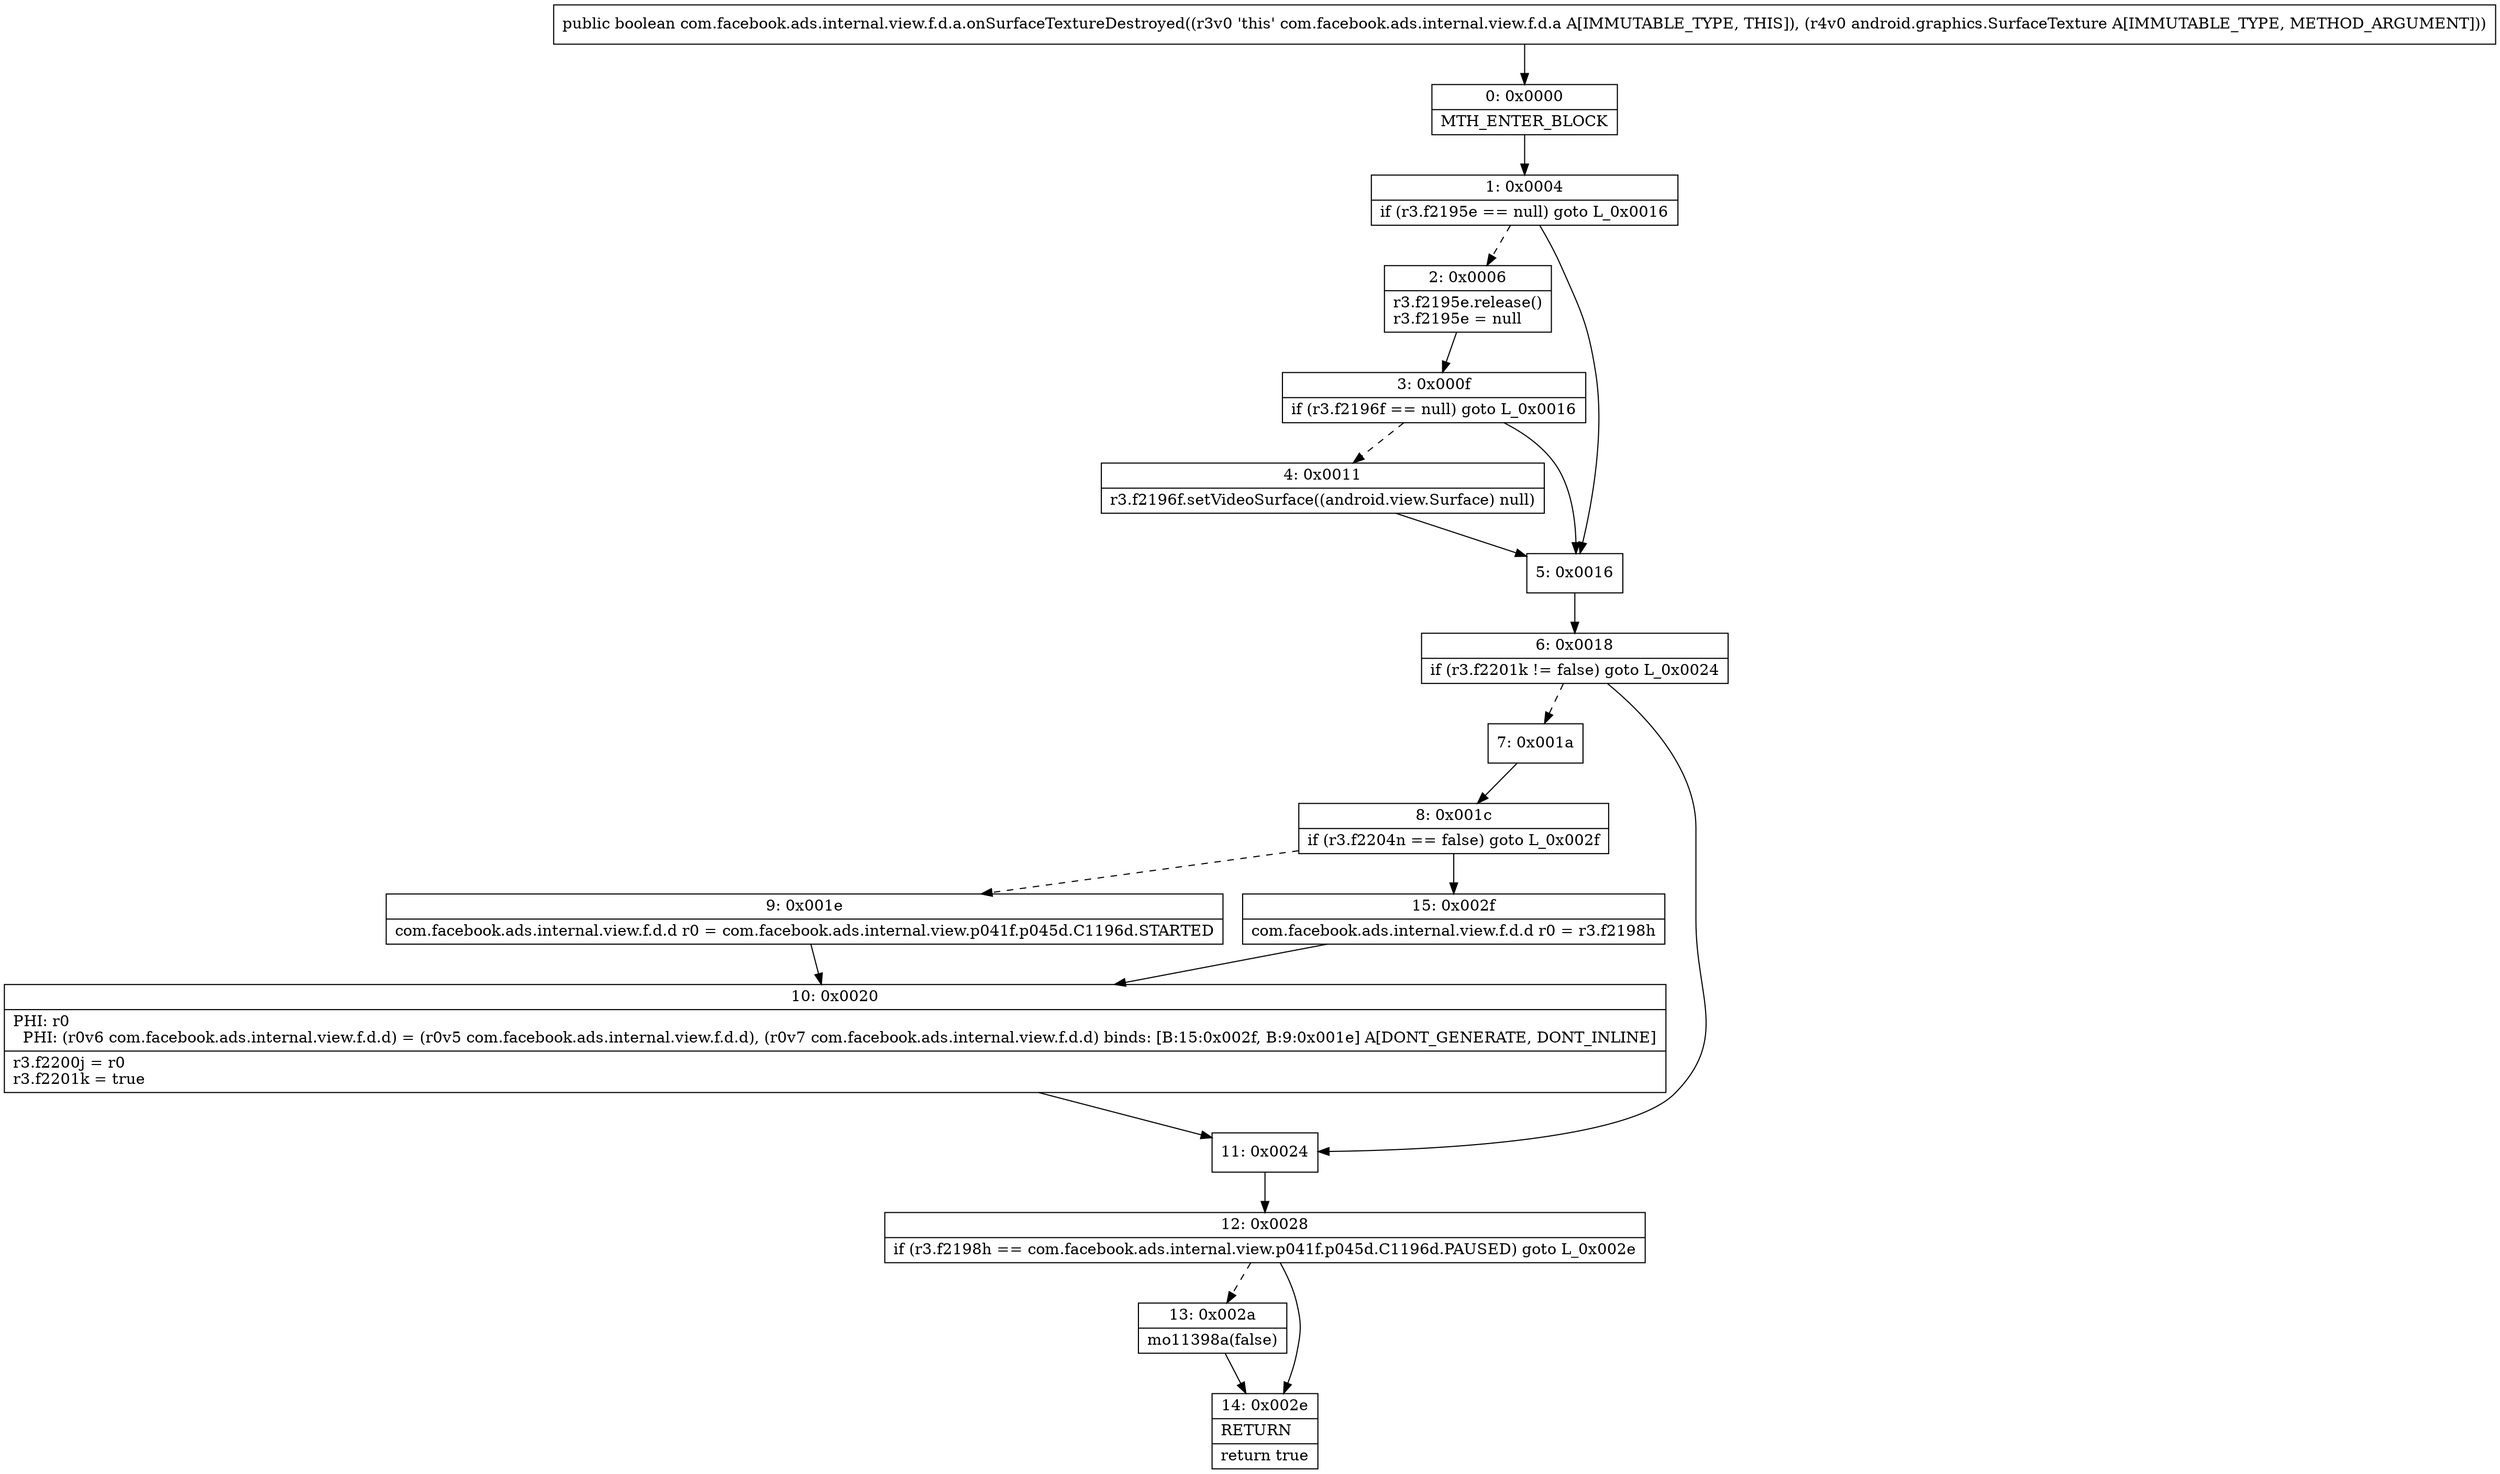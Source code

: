 digraph "CFG forcom.facebook.ads.internal.view.f.d.a.onSurfaceTextureDestroyed(Landroid\/graphics\/SurfaceTexture;)Z" {
Node_0 [shape=record,label="{0\:\ 0x0000|MTH_ENTER_BLOCK\l}"];
Node_1 [shape=record,label="{1\:\ 0x0004|if (r3.f2195e == null) goto L_0x0016\l}"];
Node_2 [shape=record,label="{2\:\ 0x0006|r3.f2195e.release()\lr3.f2195e = null\l}"];
Node_3 [shape=record,label="{3\:\ 0x000f|if (r3.f2196f == null) goto L_0x0016\l}"];
Node_4 [shape=record,label="{4\:\ 0x0011|r3.f2196f.setVideoSurface((android.view.Surface) null)\l}"];
Node_5 [shape=record,label="{5\:\ 0x0016}"];
Node_6 [shape=record,label="{6\:\ 0x0018|if (r3.f2201k != false) goto L_0x0024\l}"];
Node_7 [shape=record,label="{7\:\ 0x001a}"];
Node_8 [shape=record,label="{8\:\ 0x001c|if (r3.f2204n == false) goto L_0x002f\l}"];
Node_9 [shape=record,label="{9\:\ 0x001e|com.facebook.ads.internal.view.f.d.d r0 = com.facebook.ads.internal.view.p041f.p045d.C1196d.STARTED\l}"];
Node_10 [shape=record,label="{10\:\ 0x0020|PHI: r0 \l  PHI: (r0v6 com.facebook.ads.internal.view.f.d.d) = (r0v5 com.facebook.ads.internal.view.f.d.d), (r0v7 com.facebook.ads.internal.view.f.d.d) binds: [B:15:0x002f, B:9:0x001e] A[DONT_GENERATE, DONT_INLINE]\l|r3.f2200j = r0\lr3.f2201k = true\l}"];
Node_11 [shape=record,label="{11\:\ 0x0024}"];
Node_12 [shape=record,label="{12\:\ 0x0028|if (r3.f2198h == com.facebook.ads.internal.view.p041f.p045d.C1196d.PAUSED) goto L_0x002e\l}"];
Node_13 [shape=record,label="{13\:\ 0x002a|mo11398a(false)\l}"];
Node_14 [shape=record,label="{14\:\ 0x002e|RETURN\l|return true\l}"];
Node_15 [shape=record,label="{15\:\ 0x002f|com.facebook.ads.internal.view.f.d.d r0 = r3.f2198h\l}"];
MethodNode[shape=record,label="{public boolean com.facebook.ads.internal.view.f.d.a.onSurfaceTextureDestroyed((r3v0 'this' com.facebook.ads.internal.view.f.d.a A[IMMUTABLE_TYPE, THIS]), (r4v0 android.graphics.SurfaceTexture A[IMMUTABLE_TYPE, METHOD_ARGUMENT])) }"];
MethodNode -> Node_0;
Node_0 -> Node_1;
Node_1 -> Node_2[style=dashed];
Node_1 -> Node_5;
Node_2 -> Node_3;
Node_3 -> Node_4[style=dashed];
Node_3 -> Node_5;
Node_4 -> Node_5;
Node_5 -> Node_6;
Node_6 -> Node_7[style=dashed];
Node_6 -> Node_11;
Node_7 -> Node_8;
Node_8 -> Node_9[style=dashed];
Node_8 -> Node_15;
Node_9 -> Node_10;
Node_10 -> Node_11;
Node_11 -> Node_12;
Node_12 -> Node_13[style=dashed];
Node_12 -> Node_14;
Node_13 -> Node_14;
Node_15 -> Node_10;
}

